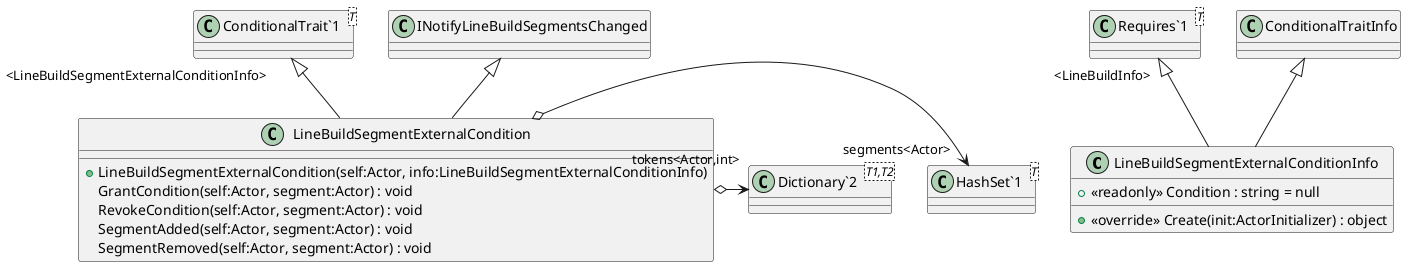@startuml
class LineBuildSegmentExternalConditionInfo {
    + <<readonly>> Condition : string = null
    + <<override>> Create(init:ActorInitializer) : object
}
class LineBuildSegmentExternalCondition {
    + LineBuildSegmentExternalCondition(self:Actor, info:LineBuildSegmentExternalConditionInfo)
    GrantCondition(self:Actor, segment:Actor) : void
    RevokeCondition(self:Actor, segment:Actor) : void
    SegmentAdded(self:Actor, segment:Actor) : void
    SegmentRemoved(self:Actor, segment:Actor) : void
}
class "Requires`1"<T> {
}
class "ConditionalTrait`1"<T> {
}
class "HashSet`1"<T> {
}
class "Dictionary`2"<T1,T2> {
}
ConditionalTraitInfo <|-- LineBuildSegmentExternalConditionInfo
"Requires`1" "<LineBuildInfo>" <|-- LineBuildSegmentExternalConditionInfo
"ConditionalTrait`1" "<LineBuildSegmentExternalConditionInfo>" <|-- LineBuildSegmentExternalCondition
INotifyLineBuildSegmentsChanged <|-- LineBuildSegmentExternalCondition
LineBuildSegmentExternalCondition o-> "segments<Actor>" "HashSet`1"
LineBuildSegmentExternalCondition o-> "tokens<Actor,int>" "Dictionary`2"
@enduml
